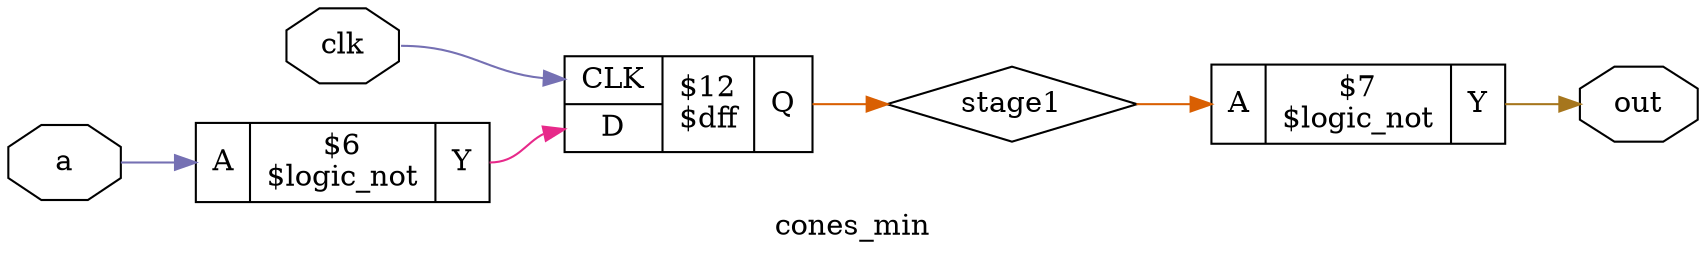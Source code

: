 digraph "cones_min" {
label="cones_min";
rankdir="LR";
remincross=true;
n2 [ shape=octagon, label="a", color="black", fontcolor="black"];
n3 [ shape=octagon, label="clk", color="black", fontcolor="black"];
n4 [ shape=octagon, label="out", color="black", fontcolor="black"];
n5 [ shape=diamond, label="stage1", color="black", fontcolor="black"];
c8 [ shape=record, label="{{<p6> A}|$6\n$logic_not|{<p7> Y}}",  ];
c9 [ shape=record, label="{{<p6> A}|$7\n$logic_not|{<p7> Y}}",  ];
c13 [ shape=record, label="{{<p10> CLK|<p11> D}|$12\n$dff|{<p12> Q}}",  ];
c8:p7:e -> c13:p11:w [colorscheme="dark28", color="4", fontcolor="4", label=""];
n2:e -> c8:p6:w [colorscheme="dark28", color="3", fontcolor="3", label=""];
n3:e -> c13:p10:w [colorscheme="dark28", color="3", fontcolor="3", label=""];
c9:p7:e -> n4:w [colorscheme="dark28", color="7", fontcolor="7", label=""];
c13:p12:e -> n5:w [colorscheme="dark28", color="2", fontcolor="2", label=""];
n5:e -> c9:p6:w [colorscheme="dark28", color="2", fontcolor="2", label=""];
}
